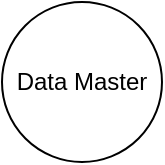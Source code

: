 <mxfile version="14.3.2" type="github">
  <diagram id="_ypjBR-COe-GDhiuzwBm" name="Page-1">
    <mxGraphModel dx="1019" dy="555" grid="1" gridSize="5" guides="1" tooltips="1" connect="1" arrows="1" fold="1" page="1" pageScale="1" pageWidth="827" pageHeight="1169" math="0" shadow="0">
      <root>
        <mxCell id="0" />
        <mxCell id="1" parent="0" />
        <mxCell id="Jnwv0SEBi9rvCSZ0N6-9-1" value="Data Master" style="ellipse;whiteSpace=wrap;html=1;aspect=fixed;" vertex="1" parent="1">
          <mxGeometry x="420" y="220" width="80" height="80" as="geometry" />
        </mxCell>
      </root>
    </mxGraphModel>
  </diagram>
</mxfile>

